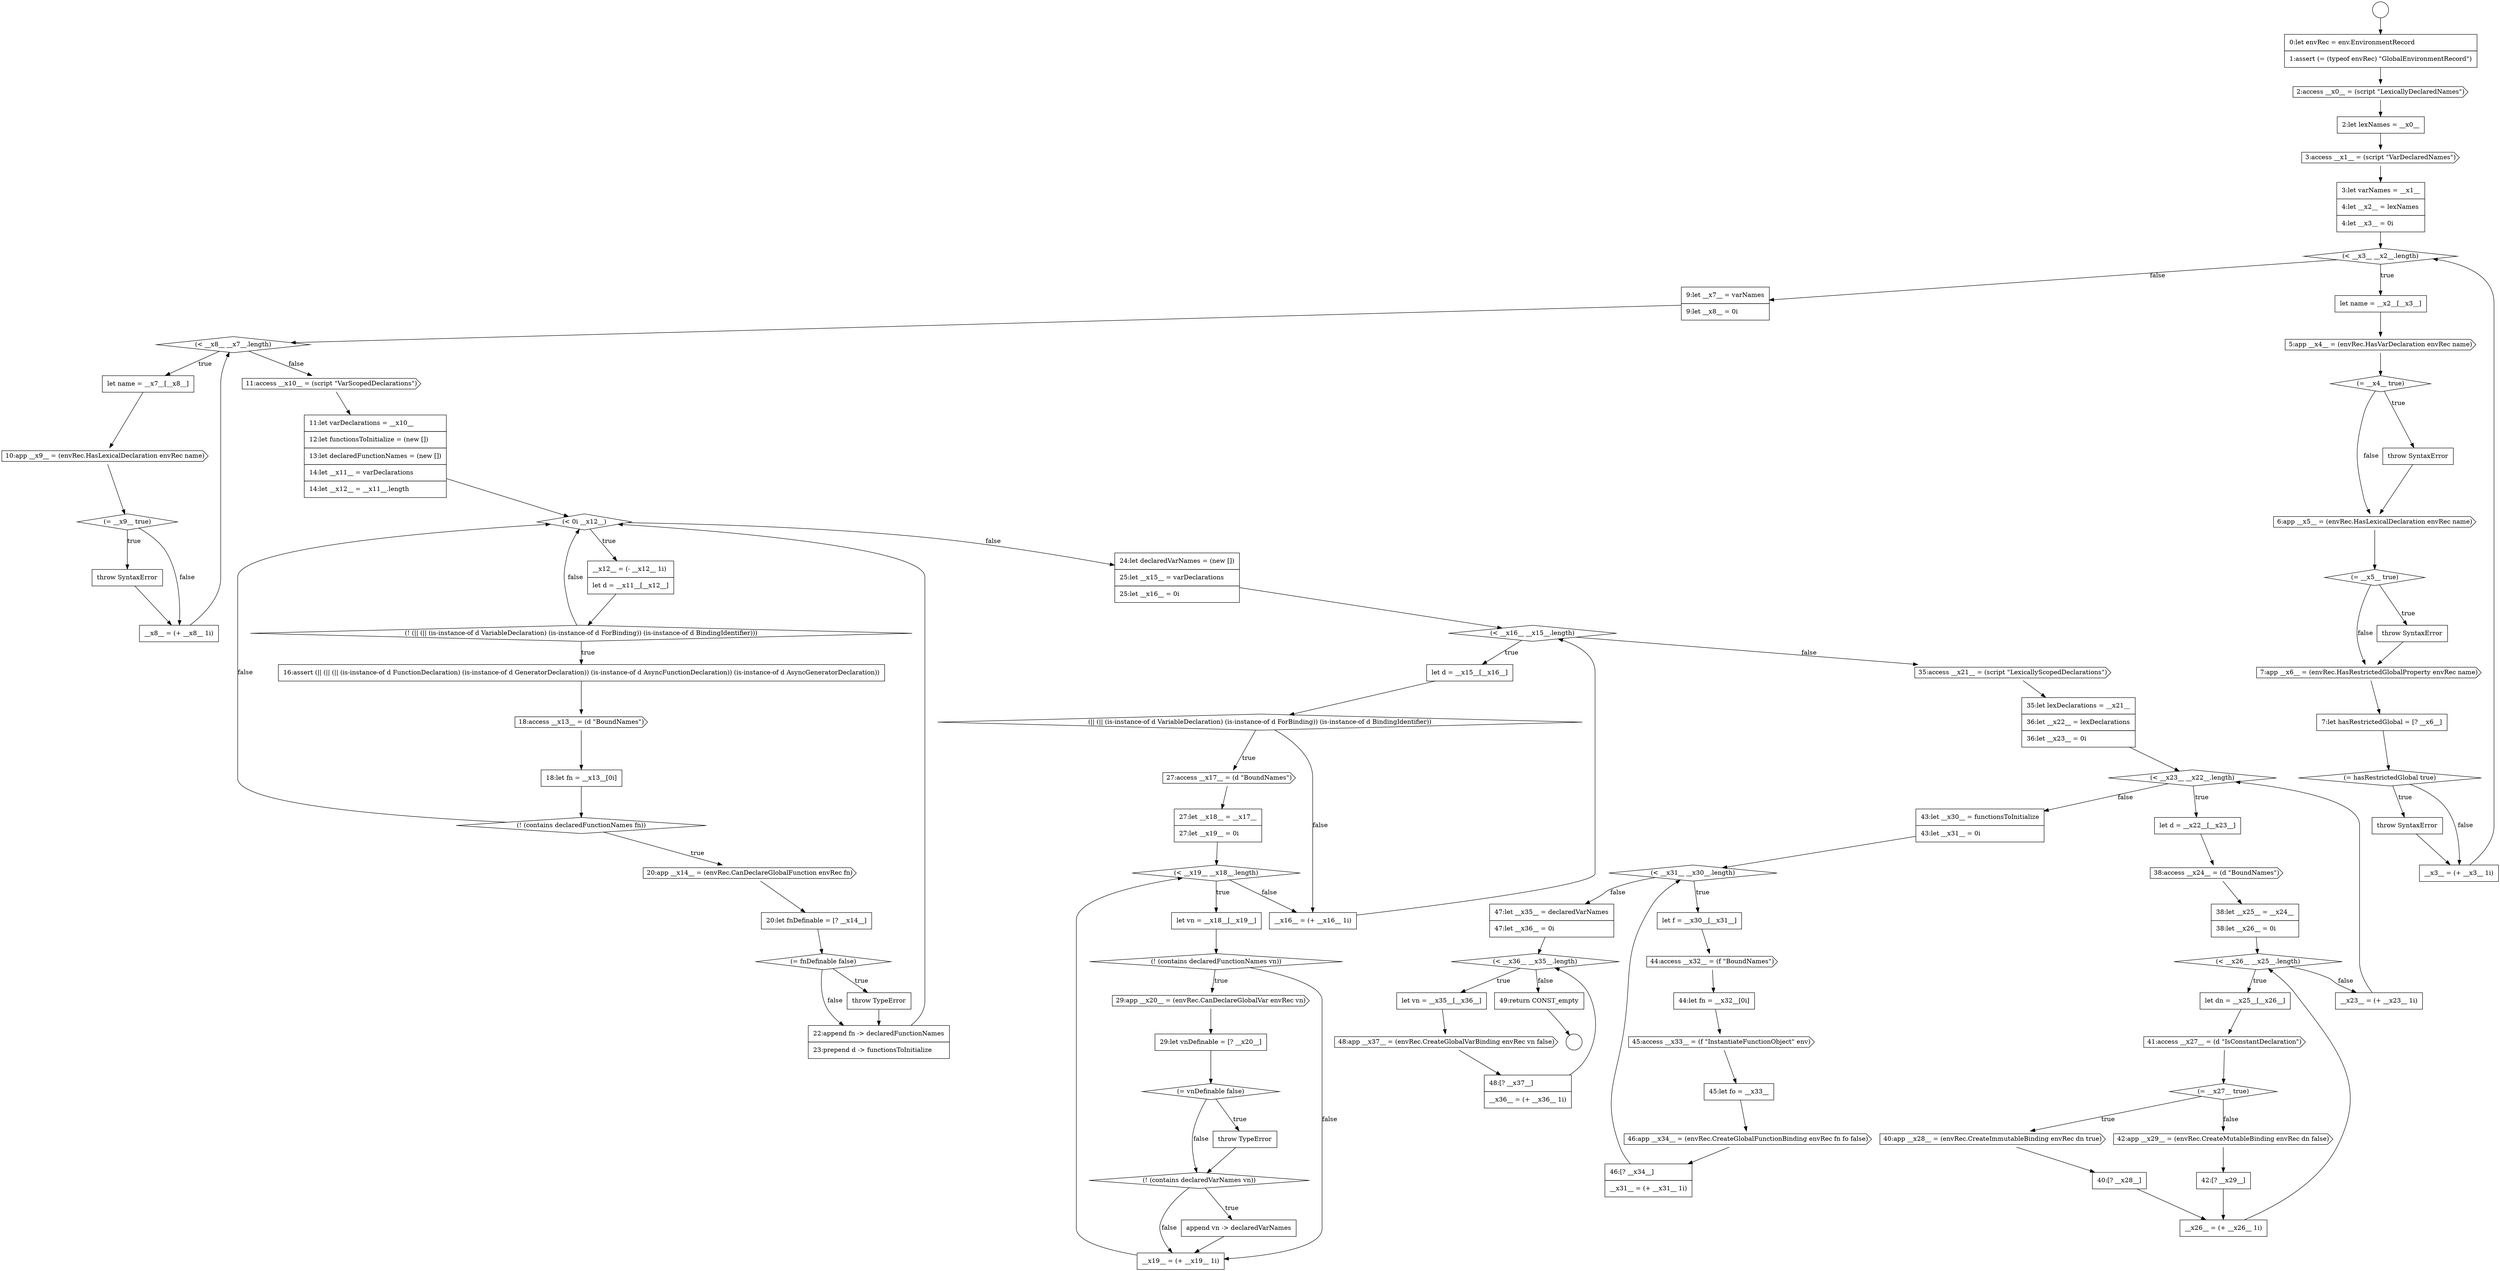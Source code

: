 digraph {
  node9933 [shape=diamond, label=<<font color="black">(&lt; __x31__ __x30__.length)</font>> color="black" fillcolor="white" style=filled]
  node9946 [shape=none, margin=0, label=<<font color="black">
    <table border="0" cellborder="1" cellspacing="0" cellpadding="10">
      <tr><td align="left">49:return CONST_empty</td></tr>
    </table>
  </font>> color="black" fillcolor="white" style=filled]
  node9861 [shape=cds, label=<<font color="black">2:access __x0__ = (script &quot;LexicallyDeclaredNames&quot;)</font>> color="black" fillcolor="white" style=filled]
  node9939 [shape=cds, label=<<font color="black">46:app __x34__ = (envRec.CreateGlobalFunctionBinding envRec fn fo false)</font>> color="black" fillcolor="white" style=filled]
  node9935 [shape=cds, label=<<font color="black">44:access __x32__ = (f &quot;BoundNames&quot;)</font>> color="black" fillcolor="white" style=filled]
  node9911 [shape=none, margin=0, label=<<font color="black">
    <table border="0" cellborder="1" cellspacing="0" cellpadding="10">
      <tr><td align="left">throw TypeError</td></tr>
    </table>
  </font>> color="black" fillcolor="white" style=filled]
  node9929 [shape=none, margin=0, label=<<font color="black">
    <table border="0" cellborder="1" cellspacing="0" cellpadding="10">
      <tr><td align="left">42:[? __x29__]</td></tr>
    </table>
  </font>> color="black" fillcolor="white" style=filled]
  node9886 [shape=none, margin=0, label=<<font color="black">
    <table border="0" cellborder="1" cellspacing="0" cellpadding="10">
      <tr><td align="left">11:let varDeclarations = __x10__</td></tr>
      <tr><td align="left">12:let functionsToInitialize = (new [])</td></tr>
      <tr><td align="left">13:let declaredFunctionNames = (new [])</td></tr>
      <tr><td align="left">14:let __x11__ = varDeclarations</td></tr>
      <tr><td align="left">14:let __x12__ = __x11__.length</td></tr>
    </table>
  </font>> color="black" fillcolor="white" style=filled]
  node9864 [shape=none, margin=0, label=<<font color="black">
    <table border="0" cellborder="1" cellspacing="0" cellpadding="10">
      <tr><td align="left">3:let varNames = __x1__</td></tr>
      <tr><td align="left">4:let __x2__ = lexNames</td></tr>
      <tr><td align="left">4:let __x3__ = 0i</td></tr>
    </table>
  </font>> color="black" fillcolor="white" style=filled]
  node9907 [shape=diamond, label=<<font color="black">(! (contains declaredFunctionNames vn))</font>> color="black" fillcolor="white" style=filled]
  node9924 [shape=cds, label=<<font color="black">41:access __x27__ = (d &quot;IsConstantDeclaration&quot;)</font>> color="black" fillcolor="white" style=filled]
  node9901 [shape=none, margin=0, label=<<font color="black">
    <table border="0" cellborder="1" cellspacing="0" cellpadding="10">
      <tr><td align="left">let d = __x15__[__x16__]</td></tr>
    </table>
  </font>> color="black" fillcolor="white" style=filled]
  node9892 [shape=none, margin=0, label=<<font color="black">
    <table border="0" cellborder="1" cellspacing="0" cellpadding="10">
      <tr><td align="left">18:let fn = __x13__[0i]</td></tr>
    </table>
  </font>> color="black" fillcolor="white" style=filled]
  node9918 [shape=diamond, label=<<font color="black">(&lt; __x23__ __x22__.length)</font>> color="black" fillcolor="white" style=filled]
  node9909 [shape=none, margin=0, label=<<font color="black">
    <table border="0" cellborder="1" cellspacing="0" cellpadding="10">
      <tr><td align="left">29:let vnDefinable = [? __x20__]</td></tr>
    </table>
  </font>> color="black" fillcolor="white" style=filled]
  node9938 [shape=none, margin=0, label=<<font color="black">
    <table border="0" cellborder="1" cellspacing="0" cellpadding="10">
      <tr><td align="left">45:let fo = __x33__</td></tr>
    </table>
  </font>> color="black" fillcolor="white" style=filled]
  node9877 [shape=none, margin=0, label=<<font color="black">
    <table border="0" cellborder="1" cellspacing="0" cellpadding="10">
      <tr><td align="left">__x3__ = (+ __x3__ 1i)</td></tr>
    </table>
  </font>> color="black" fillcolor="white" style=filled]
  node9941 [shape=none, margin=0, label=<<font color="black">
    <table border="0" cellborder="1" cellspacing="0" cellpadding="10">
      <tr><td align="left">47:let __x35__ = declaredVarNames</td></tr>
      <tr><td align="left">47:let __x36__ = 0i</td></tr>
    </table>
  </font>> color="black" fillcolor="white" style=filled]
  node9869 [shape=none, margin=0, label=<<font color="black">
    <table border="0" cellborder="1" cellspacing="0" cellpadding="10">
      <tr><td align="left">throw SyntaxError</td></tr>
    </table>
  </font>> color="black" fillcolor="white" style=filled]
  node9882 [shape=diamond, label=<<font color="black">(= __x9__ true)</font>> color="black" fillcolor="white" style=filled]
  node9860 [shape=none, margin=0, label=<<font color="black">
    <table border="0" cellborder="1" cellspacing="0" cellpadding="10">
      <tr><td align="left">0:let envRec = env.EnvironmentRecord</td></tr>
      <tr><td align="left">1:assert (= (typeof envRec) &quot;GlobalEnvironmentRecord&quot;)</td></tr>
    </table>
  </font>> color="black" fillcolor="white" style=filled]
  node9875 [shape=diamond, label=<<font color="black">(= hasRestrictedGlobal true)</font>> color="black" fillcolor="white" style=filled]
  node9897 [shape=none, margin=0, label=<<font color="black">
    <table border="0" cellborder="1" cellspacing="0" cellpadding="10">
      <tr><td align="left">throw TypeError</td></tr>
    </table>
  </font>> color="black" fillcolor="white" style=filled]
  node9928 [shape=cds, label=<<font color="black">42:app __x29__ = (envRec.CreateMutableBinding envRec dn false)</font>> color="black" fillcolor="white" style=filled]
  node9865 [shape=diamond, label=<<font color="black">(&lt; __x3__ __x2__.length)</font>> color="black" fillcolor="white" style=filled]
  node9914 [shape=none, margin=0, label=<<font color="black">
    <table border="0" cellborder="1" cellspacing="0" cellpadding="10">
      <tr><td align="left">__x19__ = (+ __x19__ 1i)</td></tr>
    </table>
  </font>> color="black" fillcolor="white" style=filled]
  node9923 [shape=none, margin=0, label=<<font color="black">
    <table border="0" cellborder="1" cellspacing="0" cellpadding="10">
      <tr><td align="left">let dn = __x25__[__x26__]</td></tr>
    </table>
  </font>> color="black" fillcolor="white" style=filled]
  node9896 [shape=diamond, label=<<font color="black">(= fnDefinable false)</font>> color="black" fillcolor="white" style=filled]
  node9917 [shape=none, margin=0, label=<<font color="black">
    <table border="0" cellborder="1" cellspacing="0" cellpadding="10">
      <tr><td align="left">35:let lexDeclarations = __x21__</td></tr>
      <tr><td align="left">36:let __x22__ = lexDeclarations</td></tr>
      <tr><td align="left">36:let __x23__ = 0i</td></tr>
    </table>
  </font>> color="black" fillcolor="white" style=filled]
  node9881 [shape=cds, label=<<font color="black">10:app __x9__ = (envRec.HasLexicalDeclaration envRec name)</font>> color="black" fillcolor="white" style=filled]
  node9885 [shape=cds, label=<<font color="black">11:access __x10__ = (script &quot;VarScopedDeclarations&quot;)</font>> color="black" fillcolor="white" style=filled]
  node9868 [shape=diamond, label=<<font color="black">(= __x4__ true)</font>> color="black" fillcolor="white" style=filled]
  node9936 [shape=none, margin=0, label=<<font color="black">
    <table border="0" cellborder="1" cellspacing="0" cellpadding="10">
      <tr><td align="left">44:let fn = __x32__[0i]</td></tr>
    </table>
  </font>> color="black" fillcolor="white" style=filled]
  node9904 [shape=none, margin=0, label=<<font color="black">
    <table border="0" cellborder="1" cellspacing="0" cellpadding="10">
      <tr><td align="left">27:let __x18__ = __x17__</td></tr>
      <tr><td align="left">27:let __x19__ = 0i</td></tr>
    </table>
  </font>> color="black" fillcolor="white" style=filled]
  node9945 [shape=none, margin=0, label=<<font color="black">
    <table border="0" cellborder="1" cellspacing="0" cellpadding="10">
      <tr><td align="left">48:[? __x37__]</td></tr>
      <tr><td align="left">__x36__ = (+ __x36__ 1i)</td></tr>
    </table>
  </font>> color="black" fillcolor="white" style=filled]
  node9889 [shape=diamond, label=<<font color="black">(! (|| (|| (is-instance-of d VariableDeclaration) (is-instance-of d ForBinding)) (is-instance-of d BindingIdentifier)))</font>> color="black" fillcolor="white" style=filled]
  node9872 [shape=none, margin=0, label=<<font color="black">
    <table border="0" cellborder="1" cellspacing="0" cellpadding="10">
      <tr><td align="left">throw SyntaxError</td></tr>
    </table>
  </font>> color="black" fillcolor="white" style=filled]
  node9910 [shape=diamond, label=<<font color="black">(= vnDefinable false)</font>> color="black" fillcolor="white" style=filled]
  node9878 [shape=none, margin=0, label=<<font color="black">
    <table border="0" cellborder="1" cellspacing="0" cellpadding="10">
      <tr><td align="left">9:let __x7__ = varNames</td></tr>
      <tr><td align="left">9:let __x8__ = 0i</td></tr>
    </table>
  </font>> color="black" fillcolor="white" style=filled]
  node9893 [shape=diamond, label=<<font color="black">(! (contains declaredFunctionNames fn))</font>> color="black" fillcolor="white" style=filled]
  node9932 [shape=none, margin=0, label=<<font color="black">
    <table border="0" cellborder="1" cellspacing="0" cellpadding="10">
      <tr><td align="left">43:let __x30__ = functionsToInitialize</td></tr>
      <tr><td align="left">43:let __x31__ = 0i</td></tr>
    </table>
  </font>> color="black" fillcolor="white" style=filled]
  node9900 [shape=diamond, label=<<font color="black">(&lt; __x16__ __x15__.length)</font>> color="black" fillcolor="white" style=filled]
  node9942 [shape=diamond, label=<<font color="black">(&lt; __x36__ __x35__.length)</font>> color="black" fillcolor="white" style=filled]
  node9913 [shape=none, margin=0, label=<<font color="black">
    <table border="0" cellborder="1" cellspacing="0" cellpadding="10">
      <tr><td align="left">append vn -&gt; declaredVarNames</td></tr>
    </table>
  </font>> color="black" fillcolor="white" style=filled]
  node9925 [shape=diamond, label=<<font color="black">(= __x27__ true)</font>> color="black" fillcolor="white" style=filled]
  node9867 [shape=cds, label=<<font color="black">5:app __x4__ = (envRec.HasVarDeclaration envRec name)</font>> color="black" fillcolor="white" style=filled]
  node9903 [shape=cds, label=<<font color="black">27:access __x17__ = (d &quot;BoundNames&quot;)</font>> color="black" fillcolor="white" style=filled]
  node9920 [shape=cds, label=<<font color="black">38:access __x24__ = (d &quot;BoundNames&quot;)</font>> color="black" fillcolor="white" style=filled]
  node9890 [shape=none, margin=0, label=<<font color="black">
    <table border="0" cellborder="1" cellspacing="0" cellpadding="10">
      <tr><td align="left">16:assert (|| (|| (|| (is-instance-of d FunctionDeclaration) (is-instance-of d GeneratorDeclaration)) (is-instance-of d AsyncFunctionDeclaration)) (is-instance-of d AsyncGeneratorDeclaration))</td></tr>
    </table>
  </font>> color="black" fillcolor="white" style=filled]
  node9931 [shape=none, margin=0, label=<<font color="black">
    <table border="0" cellborder="1" cellspacing="0" cellpadding="10">
      <tr><td align="left">__x23__ = (+ __x23__ 1i)</td></tr>
    </table>
  </font>> color="black" fillcolor="white" style=filled]
  node9888 [shape=none, margin=0, label=<<font color="black">
    <table border="0" cellborder="1" cellspacing="0" cellpadding="10">
      <tr><td align="left">__x12__ = (- __x12__ 1i)</td></tr>
      <tr><td align="left">let d = __x11__[__x12__]</td></tr>
    </table>
  </font>> color="black" fillcolor="white" style=filled]
  node9862 [shape=none, margin=0, label=<<font color="black">
    <table border="0" cellborder="1" cellspacing="0" cellpadding="10">
      <tr><td align="left">2:let lexNames = __x0__</td></tr>
    </table>
  </font>> color="black" fillcolor="white" style=filled]
  node9905 [shape=diamond, label=<<font color="black">(&lt; __x19__ __x18__.length)</font>> color="black" fillcolor="white" style=filled]
  node9873 [shape=cds, label=<<font color="black">7:app __x6__ = (envRec.HasRestrictedGlobalProperty envRec name)</font>> color="black" fillcolor="white" style=filled]
  node9899 [shape=none, margin=0, label=<<font color="black">
    <table border="0" cellborder="1" cellspacing="0" cellpadding="10">
      <tr><td align="left">24:let declaredVarNames = (new [])</td></tr>
      <tr><td align="left">25:let __x15__ = varDeclarations</td></tr>
      <tr><td align="left">25:let __x16__ = 0i</td></tr>
    </table>
  </font>> color="black" fillcolor="white" style=filled]
  node9916 [shape=cds, label=<<font color="black">35:access __x21__ = (script &quot;LexicallyScopedDeclarations&quot;)</font>> color="black" fillcolor="white" style=filled]
  node9871 [shape=diamond, label=<<font color="black">(= __x5__ true)</font>> color="black" fillcolor="white" style=filled]
  node9921 [shape=none, margin=0, label=<<font color="black">
    <table border="0" cellborder="1" cellspacing="0" cellpadding="10">
      <tr><td align="left">38:let __x25__ = __x24__</td></tr>
      <tr><td align="left">38:let __x26__ = 0i</td></tr>
    </table>
  </font>> color="black" fillcolor="white" style=filled]
  node9894 [shape=cds, label=<<font color="black">20:app __x14__ = (envRec.CanDeclareGlobalFunction envRec fn)</font>> color="black" fillcolor="white" style=filled]
  node9884 [shape=none, margin=0, label=<<font color="black">
    <table border="0" cellborder="1" cellspacing="0" cellpadding="10">
      <tr><td align="left">__x8__ = (+ __x8__ 1i)</td></tr>
    </table>
  </font>> color="black" fillcolor="white" style=filled]
  node9943 [shape=none, margin=0, label=<<font color="black">
    <table border="0" cellborder="1" cellspacing="0" cellpadding="10">
      <tr><td align="left">let vn = __x35__[__x36__]</td></tr>
    </table>
  </font>> color="black" fillcolor="white" style=filled]
  node9858 [shape=circle label=" " color="black" fillcolor="white" style=filled]
  node9879 [shape=diamond, label=<<font color="black">(&lt; __x8__ __x7__.length)</font>> color="black" fillcolor="white" style=filled]
  node9926 [shape=cds, label=<<font color="black">40:app __x28__ = (envRec.CreateImmutableBinding envRec dn true)</font>> color="black" fillcolor="white" style=filled]
  node9891 [shape=cds, label=<<font color="black">18:access __x13__ = (d &quot;BoundNames&quot;)</font>> color="black" fillcolor="white" style=filled]
  node9863 [shape=cds, label=<<font color="black">3:access __x1__ = (script &quot;VarDeclaredNames&quot;)</font>> color="black" fillcolor="white" style=filled]
  node9930 [shape=none, margin=0, label=<<font color="black">
    <table border="0" cellborder="1" cellspacing="0" cellpadding="10">
      <tr><td align="left">__x26__ = (+ __x26__ 1i)</td></tr>
    </table>
  </font>> color="black" fillcolor="white" style=filled]
  node9902 [shape=diamond, label=<<font color="black">(|| (|| (is-instance-of d VariableDeclaration) (is-instance-of d ForBinding)) (is-instance-of d BindingIdentifier))</font>> color="black" fillcolor="white" style=filled]
  node9912 [shape=diamond, label=<<font color="black">(! (contains declaredVarNames vn))</font>> color="black" fillcolor="white" style=filled]
  node9876 [shape=none, margin=0, label=<<font color="black">
    <table border="0" cellborder="1" cellspacing="0" cellpadding="10">
      <tr><td align="left">throw SyntaxError</td></tr>
    </table>
  </font>> color="black" fillcolor="white" style=filled]
  node9866 [shape=none, margin=0, label=<<font color="black">
    <table border="0" cellborder="1" cellspacing="0" cellpadding="10">
      <tr><td align="left">let name = __x2__[__x3__]</td></tr>
    </table>
  </font>> color="black" fillcolor="white" style=filled]
  node9934 [shape=none, margin=0, label=<<font color="black">
    <table border="0" cellborder="1" cellspacing="0" cellpadding="10">
      <tr><td align="left">let f = __x30__[__x31__]</td></tr>
    </table>
  </font>> color="black" fillcolor="white" style=filled]
  node9940 [shape=none, margin=0, label=<<font color="black">
    <table border="0" cellborder="1" cellspacing="0" cellpadding="10">
      <tr><td align="left">46:[? __x34__]</td></tr>
      <tr><td align="left">__x31__ = (+ __x31__ 1i)</td></tr>
    </table>
  </font>> color="black" fillcolor="white" style=filled]
  node9919 [shape=none, margin=0, label=<<font color="black">
    <table border="0" cellborder="1" cellspacing="0" cellpadding="10">
      <tr><td align="left">let d = __x22__[__x23__]</td></tr>
    </table>
  </font>> color="black" fillcolor="white" style=filled]
  node9887 [shape=diamond, label=<<font color="black">(&lt; 0i __x12__)</font>> color="black" fillcolor="white" style=filled]
  node9906 [shape=none, margin=0, label=<<font color="black">
    <table border="0" cellborder="1" cellspacing="0" cellpadding="10">
      <tr><td align="left">let vn = __x18__[__x19__]</td></tr>
    </table>
  </font>> color="black" fillcolor="white" style=filled]
  node9908 [shape=cds, label=<<font color="black">29:app __x20__ = (envRec.CanDeclareGlobalVar envRec vn)</font>> color="black" fillcolor="white" style=filled]
  node9922 [shape=diamond, label=<<font color="black">(&lt; __x26__ __x25__.length)</font>> color="black" fillcolor="white" style=filled]
  node9937 [shape=cds, label=<<font color="black">45:access __x33__ = (f &quot;InstantiateFunctionObject&quot; env)</font>> color="black" fillcolor="white" style=filled]
  node9944 [shape=cds, label=<<font color="black">48:app __x37__ = (envRec.CreateGlobalVarBinding envRec vn false)</font>> color="black" fillcolor="white" style=filled]
  node9915 [shape=none, margin=0, label=<<font color="black">
    <table border="0" cellborder="1" cellspacing="0" cellpadding="10">
      <tr><td align="left">__x16__ = (+ __x16__ 1i)</td></tr>
    </table>
  </font>> color="black" fillcolor="white" style=filled]
  node9874 [shape=none, margin=0, label=<<font color="black">
    <table border="0" cellborder="1" cellspacing="0" cellpadding="10">
      <tr><td align="left">7:let hasRestrictedGlobal = [? __x6__]</td></tr>
    </table>
  </font>> color="black" fillcolor="white" style=filled]
  node9883 [shape=none, margin=0, label=<<font color="black">
    <table border="0" cellborder="1" cellspacing="0" cellpadding="10">
      <tr><td align="left">throw SyntaxError</td></tr>
    </table>
  </font>> color="black" fillcolor="white" style=filled]
  node9927 [shape=none, margin=0, label=<<font color="black">
    <table border="0" cellborder="1" cellspacing="0" cellpadding="10">
      <tr><td align="left">40:[? __x28__]</td></tr>
    </table>
  </font>> color="black" fillcolor="white" style=filled]
  node9859 [shape=circle label=" " color="black" fillcolor="white" style=filled]
  node9895 [shape=none, margin=0, label=<<font color="black">
    <table border="0" cellborder="1" cellspacing="0" cellpadding="10">
      <tr><td align="left">20:let fnDefinable = [? __x14__]</td></tr>
    </table>
  </font>> color="black" fillcolor="white" style=filled]
  node9898 [shape=none, margin=0, label=<<font color="black">
    <table border="0" cellborder="1" cellspacing="0" cellpadding="10">
      <tr><td align="left">22:append fn -&gt; declaredFunctionNames</td></tr>
      <tr><td align="left">23:prepend d -&gt; functionsToInitialize</td></tr>
    </table>
  </font>> color="black" fillcolor="white" style=filled]
  node9870 [shape=cds, label=<<font color="black">6:app __x5__ = (envRec.HasLexicalDeclaration envRec name)</font>> color="black" fillcolor="white" style=filled]
  node9880 [shape=none, margin=0, label=<<font color="black">
    <table border="0" cellborder="1" cellspacing="0" cellpadding="10">
      <tr><td align="left">let name = __x7__[__x8__]</td></tr>
    </table>
  </font>> color="black" fillcolor="white" style=filled]
  node9918 -> node9919 [label=<<font color="black">true</font>> color="black"]
  node9918 -> node9932 [label=<<font color="black">false</font>> color="black"]
  node9883 -> node9884 [ color="black"]
  node9937 -> node9938 [ color="black"]
  node9927 -> node9930 [ color="black"]
  node9898 -> node9887 [ color="black"]
  node9872 -> node9873 [ color="black"]
  node9914 -> node9905 [ color="black"]
  node9875 -> node9876 [label=<<font color="black">true</font>> color="black"]
  node9875 -> node9877 [label=<<font color="black">false</font>> color="black"]
  node9939 -> node9940 [ color="black"]
  node9865 -> node9866 [label=<<font color="black">true</font>> color="black"]
  node9865 -> node9878 [label=<<font color="black">false</font>> color="black"]
  node9940 -> node9933 [ color="black"]
  node9886 -> node9887 [ color="black"]
  node9903 -> node9904 [ color="black"]
  node9885 -> node9886 [ color="black"]
  node9889 -> node9890 [label=<<font color="black">true</font>> color="black"]
  node9889 -> node9887 [label=<<font color="black">false</font>> color="black"]
  node9901 -> node9902 [ color="black"]
  node9919 -> node9920 [ color="black"]
  node9882 -> node9883 [label=<<font color="black">true</font>> color="black"]
  node9882 -> node9884 [label=<<font color="black">false</font>> color="black"]
  node9931 -> node9918 [ color="black"]
  node9894 -> node9895 [ color="black"]
  node9923 -> node9924 [ color="black"]
  node9890 -> node9891 [ color="black"]
  node9912 -> node9913 [label=<<font color="black">true</font>> color="black"]
  node9912 -> node9914 [label=<<font color="black">false</font>> color="black"]
  node9873 -> node9874 [ color="black"]
  node9878 -> node9879 [ color="black"]
  node9905 -> node9906 [label=<<font color="black">true</font>> color="black"]
  node9905 -> node9915 [label=<<font color="black">false</font>> color="black"]
  node9904 -> node9905 [ color="black"]
  node9930 -> node9922 [ color="black"]
  node9871 -> node9872 [label=<<font color="black">true</font>> color="black"]
  node9871 -> node9873 [label=<<font color="black">false</font>> color="black"]
  node9907 -> node9908 [label=<<font color="black">true</font>> color="black"]
  node9907 -> node9914 [label=<<font color="black">false</font>> color="black"]
  node9902 -> node9903 [label=<<font color="black">true</font>> color="black"]
  node9902 -> node9915 [label=<<font color="black">false</font>> color="black"]
  node9862 -> node9863 [ color="black"]
  node9946 -> node9859 [ color="black"]
  node9925 -> node9926 [label=<<font color="black">true</font>> color="black"]
  node9925 -> node9928 [label=<<font color="black">false</font>> color="black"]
  node9884 -> node9879 [ color="black"]
  node9932 -> node9933 [ color="black"]
  node9880 -> node9881 [ color="black"]
  node9864 -> node9865 [ color="black"]
  node9899 -> node9900 [ color="black"]
  node9897 -> node9898 [ color="black"]
  node9941 -> node9942 [ color="black"]
  node9887 -> node9888 [label=<<font color="black">true</font>> color="black"]
  node9887 -> node9899 [label=<<font color="black">false</font>> color="black"]
  node9929 -> node9930 [ color="black"]
  node9866 -> node9867 [ color="black"]
  node9933 -> node9934 [label=<<font color="black">true</font>> color="black"]
  node9933 -> node9941 [label=<<font color="black">false</font>> color="black"]
  node9913 -> node9914 [ color="black"]
  node9868 -> node9869 [label=<<font color="black">true</font>> color="black"]
  node9868 -> node9870 [label=<<font color="black">false</font>> color="black"]
  node9874 -> node9875 [ color="black"]
  node9861 -> node9862 [ color="black"]
  node9920 -> node9921 [ color="black"]
  node9896 -> node9897 [label=<<font color="black">true</font>> color="black"]
  node9896 -> node9898 [label=<<font color="black">false</font>> color="black"]
  node9869 -> node9870 [ color="black"]
  node9935 -> node9936 [ color="black"]
  node9938 -> node9939 [ color="black"]
  node9893 -> node9894 [label=<<font color="black">true</font>> color="black"]
  node9893 -> node9887 [label=<<font color="black">false</font>> color="black"]
  node9917 -> node9918 [ color="black"]
  node9867 -> node9868 [ color="black"]
  node9879 -> node9880 [label=<<font color="black">true</font>> color="black"]
  node9879 -> node9885 [label=<<font color="black">false</font>> color="black"]
  node9934 -> node9935 [ color="black"]
  node9895 -> node9896 [ color="black"]
  node9921 -> node9922 [ color="black"]
  node9928 -> node9929 [ color="black"]
  node9911 -> node9912 [ color="black"]
  node9858 -> node9860 [ color="black"]
  node9945 -> node9942 [ color="black"]
  node9891 -> node9892 [ color="black"]
  node9892 -> node9893 [ color="black"]
  node9926 -> node9927 [ color="black"]
  node9924 -> node9925 [ color="black"]
  node9922 -> node9923 [label=<<font color="black">true</font>> color="black"]
  node9922 -> node9931 [label=<<font color="black">false</font>> color="black"]
  node9906 -> node9907 [ color="black"]
  node9908 -> node9909 [ color="black"]
  node9915 -> node9900 [ color="black"]
  node9860 -> node9861 [ color="black"]
  node9877 -> node9865 [ color="black"]
  node9943 -> node9944 [ color="black"]
  node9881 -> node9882 [ color="black"]
  node9916 -> node9917 [ color="black"]
  node9863 -> node9864 [ color="black"]
  node9876 -> node9877 [ color="black"]
  node9900 -> node9901 [label=<<font color="black">true</font>> color="black"]
  node9900 -> node9916 [label=<<font color="black">false</font>> color="black"]
  node9888 -> node9889 [ color="black"]
  node9944 -> node9945 [ color="black"]
  node9870 -> node9871 [ color="black"]
  node9909 -> node9910 [ color="black"]
  node9910 -> node9911 [label=<<font color="black">true</font>> color="black"]
  node9910 -> node9912 [label=<<font color="black">false</font>> color="black"]
  node9936 -> node9937 [ color="black"]
  node9942 -> node9943 [label=<<font color="black">true</font>> color="black"]
  node9942 -> node9946 [label=<<font color="black">false</font>> color="black"]
}
